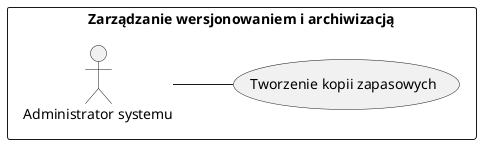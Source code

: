 @startuml diagram
left to right direction

rectangle "Zarządzanie wersjonowaniem i archiwizacją" {
    actor "Administrator systemu" as Administrator
    usecase (Tworzenie kopii zapasowych) as Kopie

    Administrator -- Kopie
}

@enduml